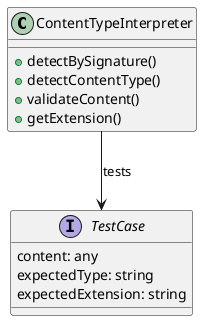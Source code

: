 @startuml
class ContentTypeInterpreter {
  +detectBySignature()
  +detectContentType()
  +validateContent()
  +getExtension()
}

interface TestCase {
  content: any
  expectedType: string
  expectedExtension: string
}

ContentTypeInterpreter --> TestCase: tests
@enduml
